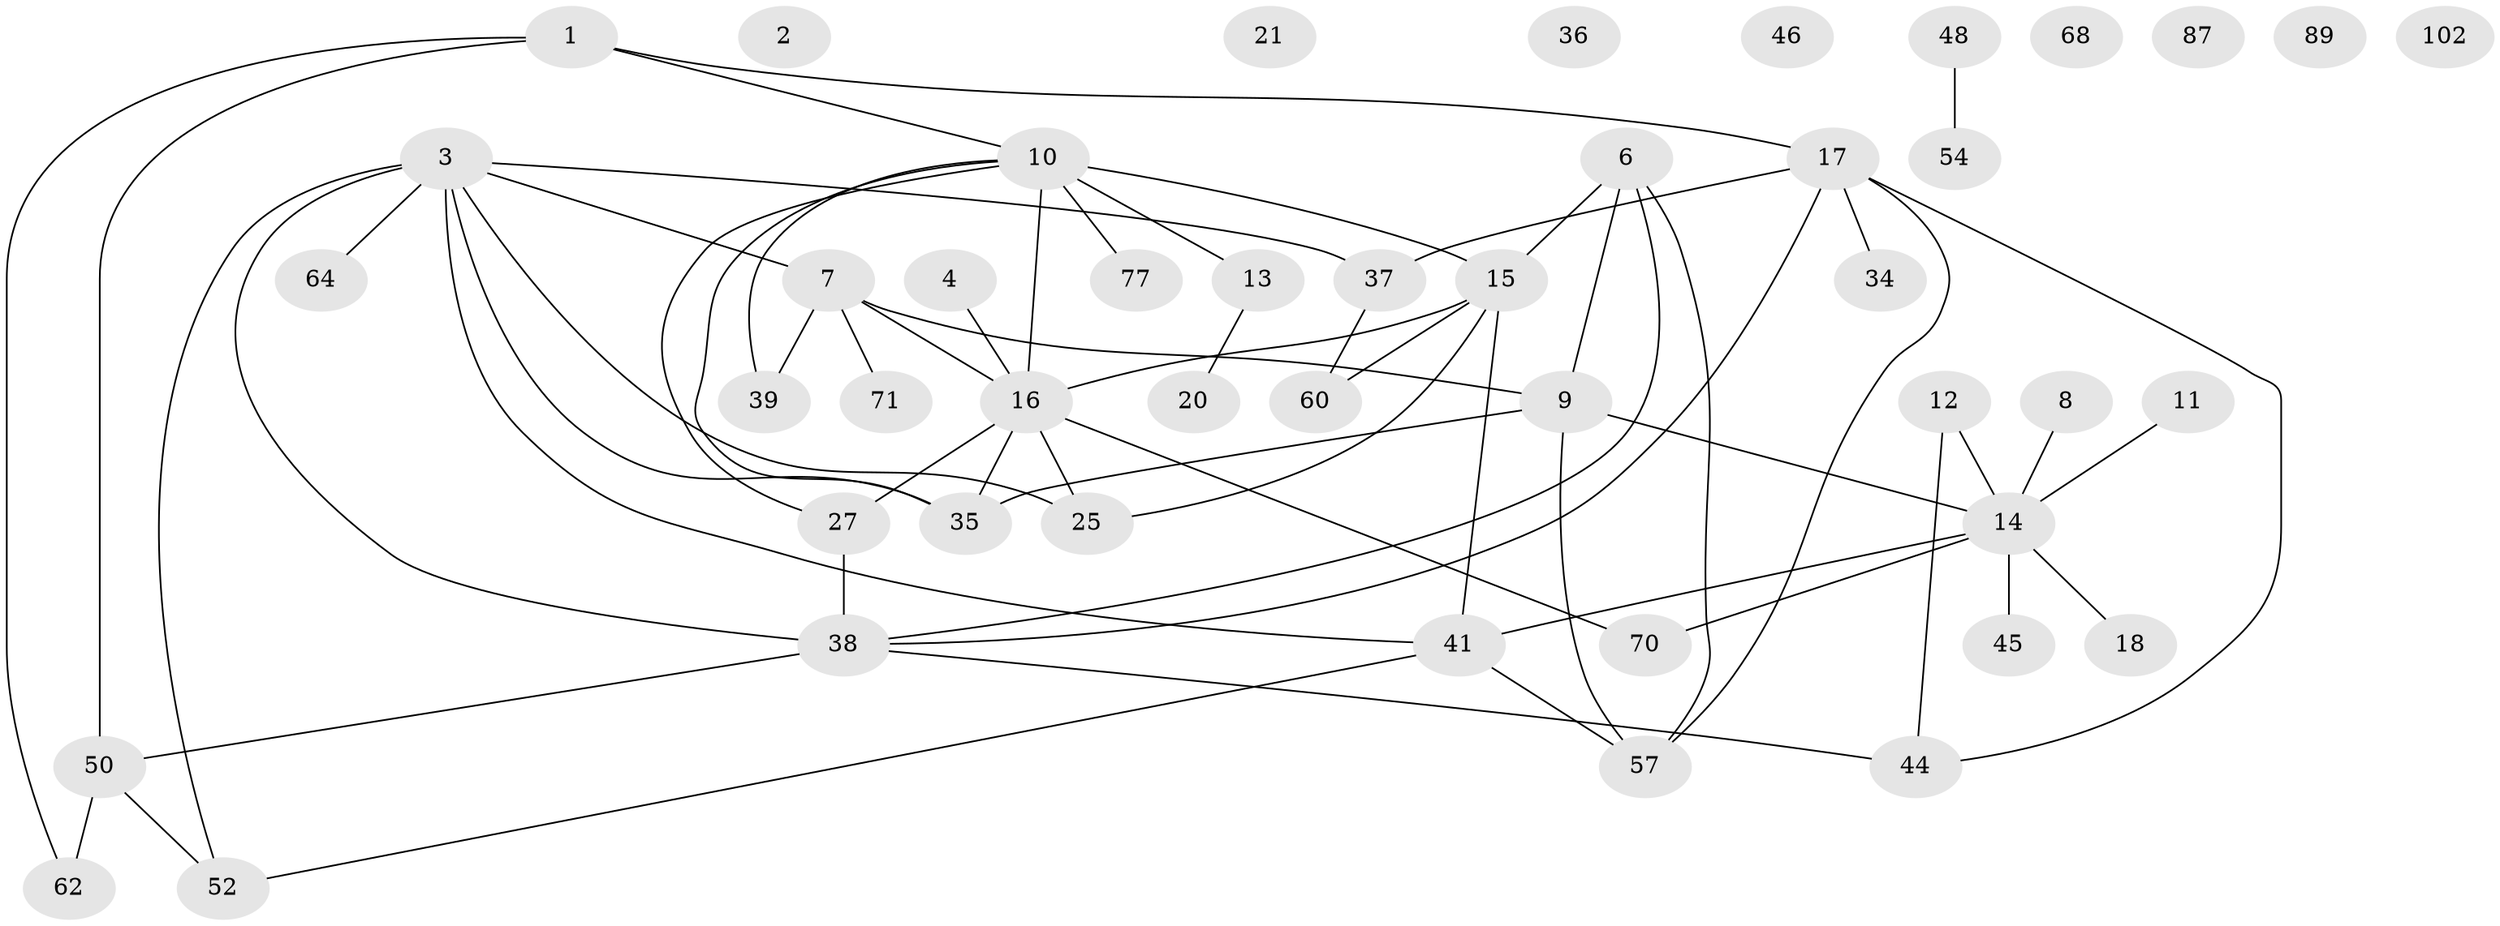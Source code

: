 // original degree distribution, {2: 0.25688073394495414, 0: 0.07339449541284404, 1: 0.21100917431192662, 4: 0.11009174311926606, 6: 0.027522935779816515, 3: 0.28440366972477066, 5: 0.027522935779816515, 7: 0.009174311926605505}
// Generated by graph-tools (version 1.1) at 2025/16/03/04/25 18:16:40]
// undirected, 46 vertices, 62 edges
graph export_dot {
graph [start="1"]
  node [color=gray90,style=filled];
  1 [super="+96+5"];
  2;
  3 [super="+61"];
  4 [super="+43"];
  6 [super="+31"];
  7 [super="+49+72+107+56"];
  8 [super="+90"];
  9 [super="+23+79"];
  10 [super="+19+32"];
  11;
  12 [super="+94"];
  13 [super="+28"];
  14 [super="+30"];
  15 [super="+91+29+40"];
  16 [super="+99+22"];
  17 [super="+24"];
  18;
  20 [super="+84+67"];
  21;
  25 [super="+83+63+26"];
  27 [super="+86"];
  34;
  35 [super="+75"];
  36;
  37 [super="+47"];
  38 [super="+80+69+58+55"];
  39;
  41 [super="+42"];
  44;
  45;
  46;
  48 [super="+76"];
  50 [super="+53"];
  52 [super="+78"];
  54;
  57 [super="+108+97+59"];
  60;
  62 [super="+82"];
  64 [super="+95+100"];
  68;
  70 [super="+74+81"];
  71;
  77;
  87;
  89;
  102;
  1 -- 10;
  1 -- 62;
  1 -- 17;
  1 -- 50;
  3 -- 38;
  3 -- 64;
  3 -- 35;
  3 -- 52;
  3 -- 7;
  3 -- 41;
  3 -- 37;
  3 -- 25;
  4 -- 16;
  6 -- 38;
  6 -- 15;
  6 -- 9;
  6 -- 57;
  7 -- 16 [weight=2];
  7 -- 39;
  7 -- 71;
  7 -- 9;
  8 -- 14;
  9 -- 14;
  9 -- 57;
  9 -- 35;
  10 -- 16 [weight=2];
  10 -- 35;
  10 -- 77;
  10 -- 39;
  10 -- 13;
  10 -- 15;
  10 -- 27;
  11 -- 14;
  12 -- 44;
  12 -- 14;
  13 -- 20;
  14 -- 18 [weight=2];
  14 -- 45;
  14 -- 70;
  14 -- 41;
  15 -- 60;
  15 -- 16;
  15 -- 41;
  15 -- 25;
  16 -- 35;
  16 -- 25;
  16 -- 70;
  16 -- 27;
  17 -- 34;
  17 -- 57;
  17 -- 44;
  17 -- 37;
  17 -- 38;
  27 -- 38 [weight=2];
  37 -- 60;
  38 -- 44;
  38 -- 50;
  41 -- 52 [weight=2];
  41 -- 57;
  48 -- 54;
  50 -- 52;
  50 -- 62;
}
